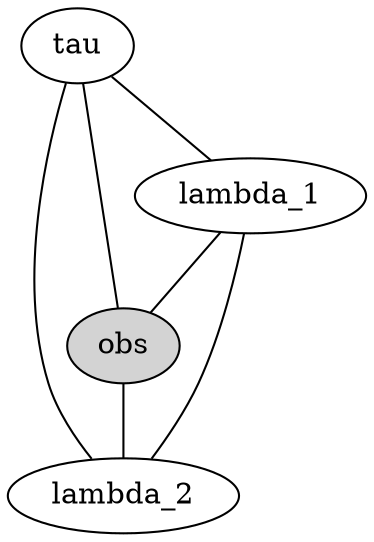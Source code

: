 digraph G {
obs [style=filled];
lambda_2;
tau;
lambda_1;
tau -> lambda_2  [arrowhead=none];
obs -> lambda_2  [arrowhead=none];
lambda_1 -> lambda_2  [arrowhead=none];
lambda_1 -> obs  [arrowhead=none];
tau -> obs  [arrowhead=none];
tau -> lambda_1  [arrowhead=none];
}
